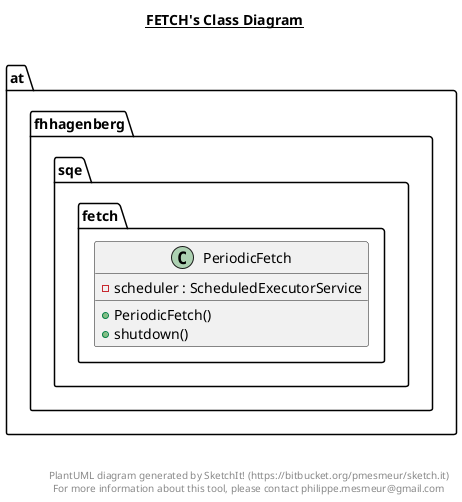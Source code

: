 @startuml

title __FETCH's Class Diagram__\n

  namespace at.fhhagenberg.sqe {
    namespace fetch {
      class at.fhhagenberg.sqe.fetch.PeriodicFetch {
          - scheduler : ScheduledExecutorService
          + PeriodicFetch()
          + shutdown()
      }
    }
  }
  



right footer


PlantUML diagram generated by SketchIt! (https://bitbucket.org/pmesmeur/sketch.it)
For more information about this tool, please contact philippe.mesmeur@gmail.com
endfooter

@enduml
